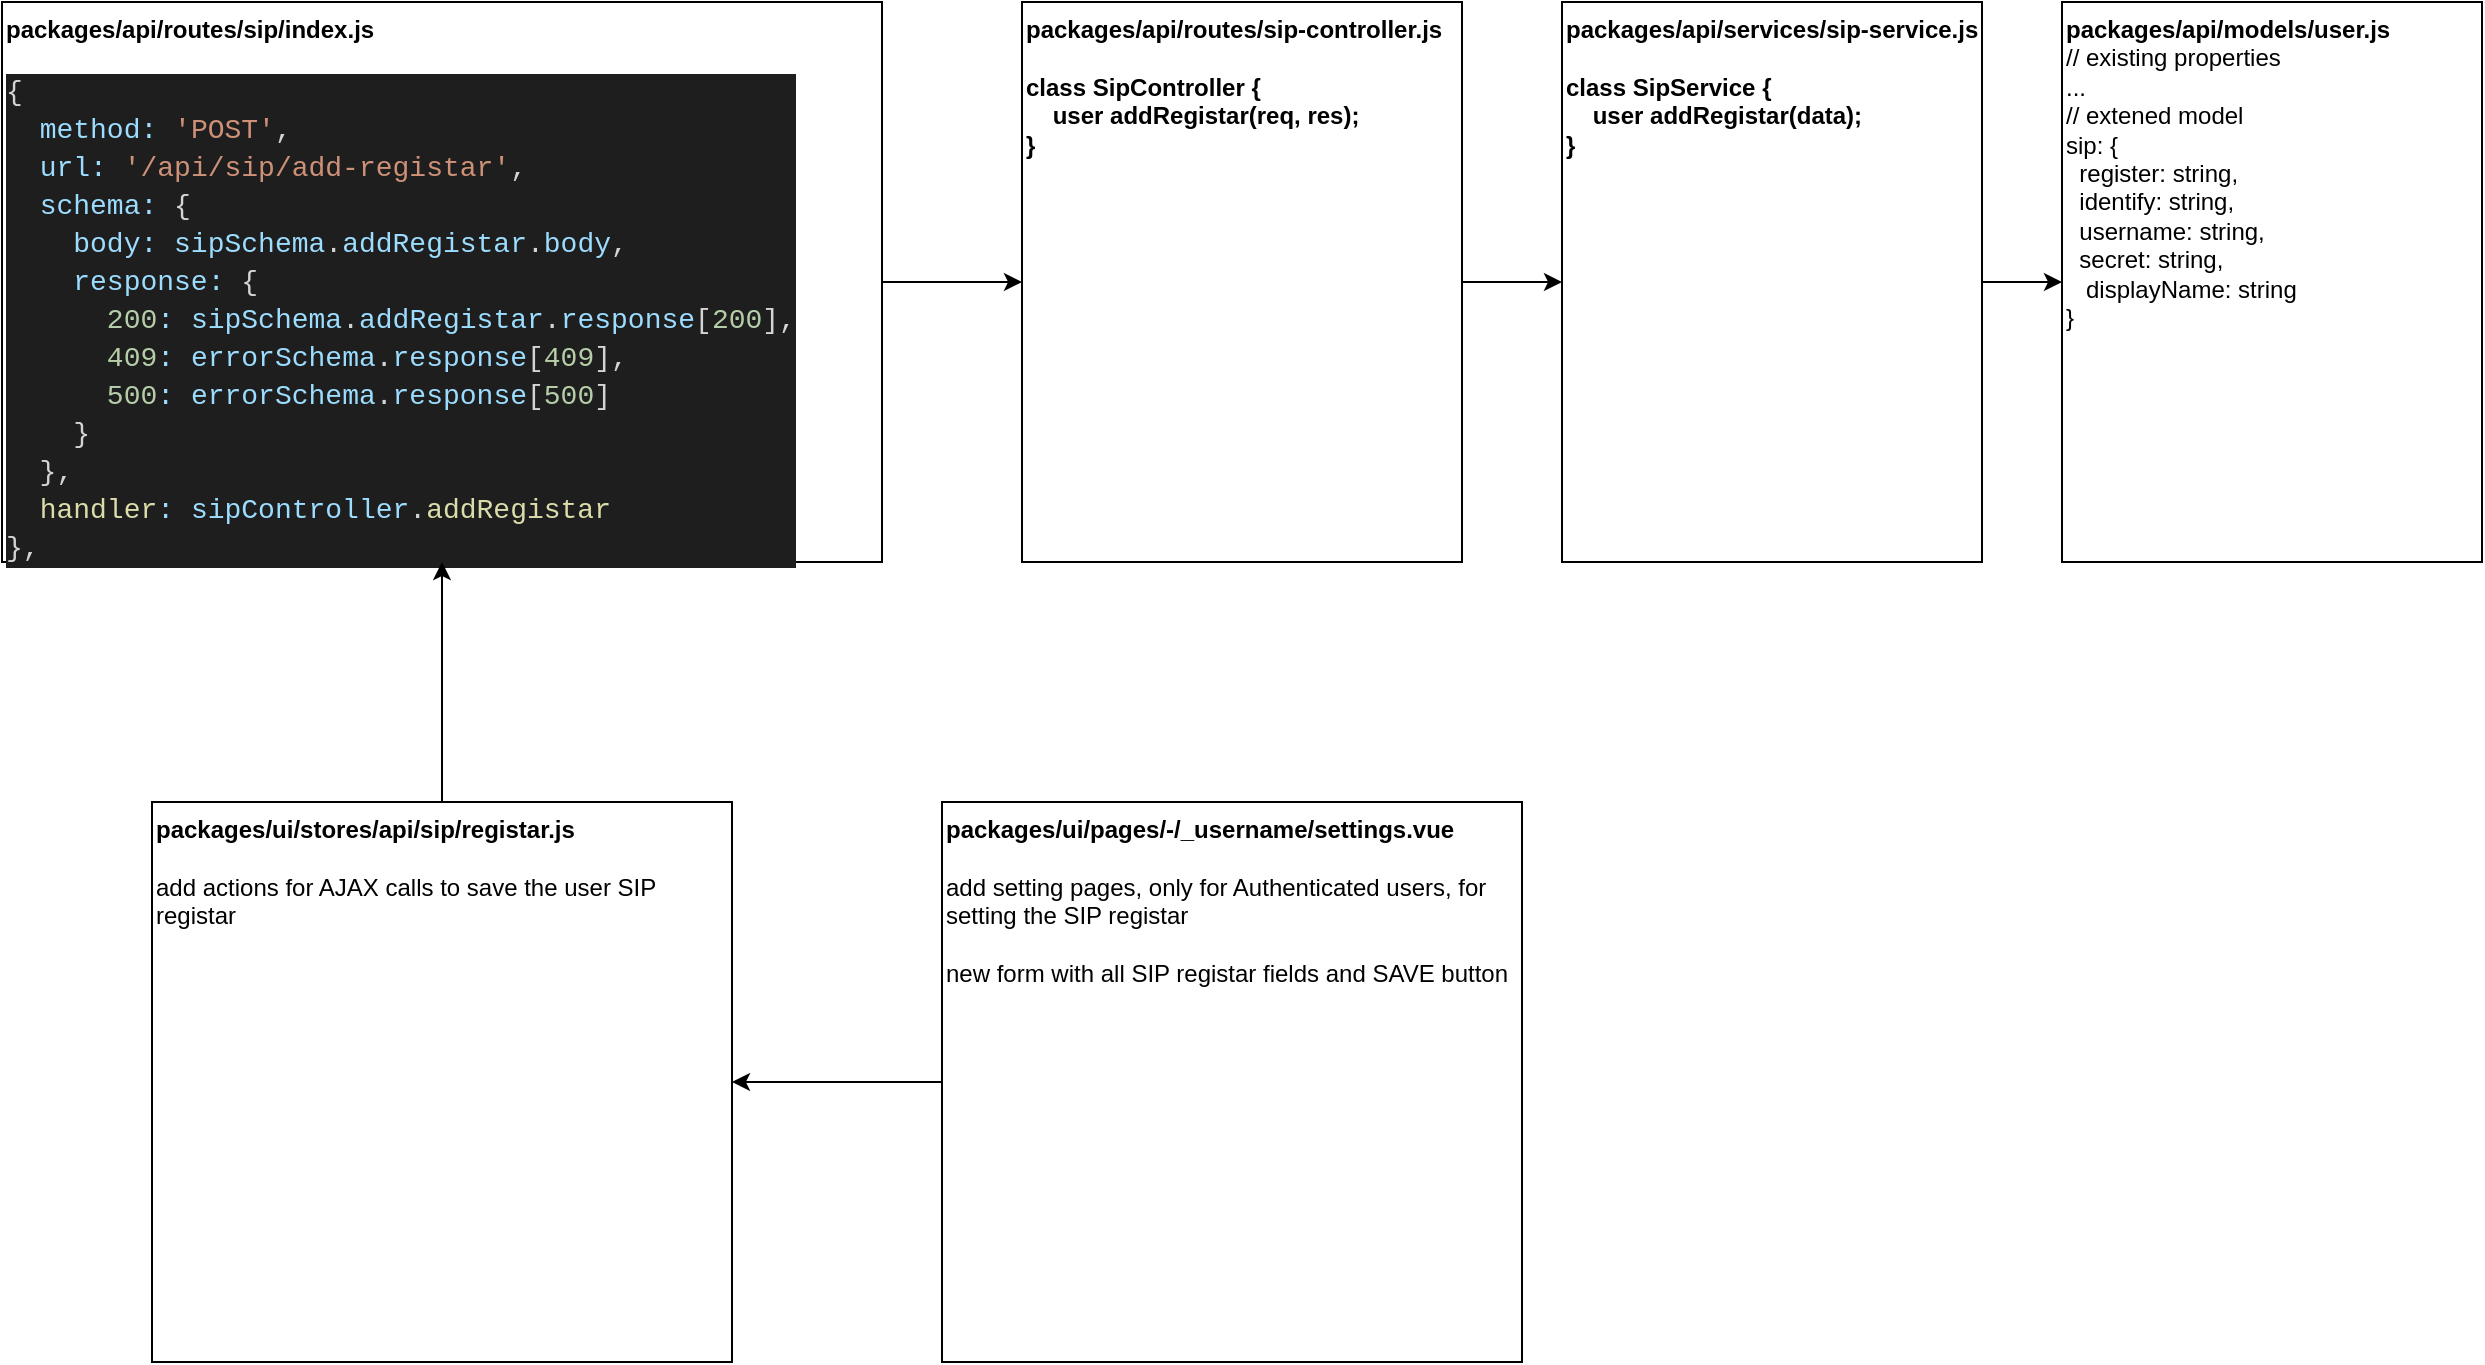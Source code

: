 <mxfile version="14.5.10" type="github" pages="2">
  <diagram id="6bqymBZvYrGDmIiO0pwY" name="Add-SIP-registar">
    <mxGraphModel dx="1632" dy="469" grid="1" gridSize="10" guides="1" tooltips="1" connect="1" arrows="1" fold="1" page="1" pageScale="1" pageWidth="850" pageHeight="1100" math="0" shadow="0">
      <root>
        <mxCell id="0" />
        <mxCell id="1" parent="0" />
        <mxCell id="uVbisnkl_uuRyzW3-3z8-1" value="&lt;b&gt;packages/api/models/user.js&lt;br&gt;&lt;/b&gt;// existing properties&lt;br&gt;...&amp;nbsp;&lt;br&gt;// extened model&lt;br&gt;sip: {&lt;br&gt;&amp;nbsp; register: string,&lt;br&gt;&amp;nbsp; identify: string,&lt;br&gt;&amp;nbsp; username: string,&lt;br&gt;&amp;nbsp; secret: string,&lt;br&gt;&amp;nbsp; &amp;nbsp;displayName: string&lt;br&gt;}" style="rounded=0;whiteSpace=wrap;html=1;align=left;verticalAlign=top;" parent="1" vertex="1">
          <mxGeometry x="510" y="120" width="210" height="280" as="geometry" />
        </mxCell>
        <mxCell id="uVbisnkl_uuRyzW3-3z8-4" style="edgeStyle=orthogonalEdgeStyle;rounded=0;orthogonalLoop=1;jettySize=auto;html=1;" parent="1" source="uVbisnkl_uuRyzW3-3z8-3" target="uVbisnkl_uuRyzW3-3z8-1" edge="1">
          <mxGeometry relative="1" as="geometry" />
        </mxCell>
        <mxCell id="uVbisnkl_uuRyzW3-3z8-3" value="&lt;b&gt;packages/api/services/sip-service.js&lt;br&gt;&lt;br&gt;class SipService {&lt;br&gt;&amp;nbsp; &amp;nbsp; user addRegistar(data);&lt;br&gt;}&lt;br&gt;&lt;/b&gt;" style="rounded=0;whiteSpace=wrap;html=1;align=left;verticalAlign=top;" parent="1" vertex="1">
          <mxGeometry x="260" y="120" width="210" height="280" as="geometry" />
        </mxCell>
        <mxCell id="uVbisnkl_uuRyzW3-3z8-7" style="edgeStyle=orthogonalEdgeStyle;rounded=0;orthogonalLoop=1;jettySize=auto;html=1;" parent="1" source="uVbisnkl_uuRyzW3-3z8-5" target="uVbisnkl_uuRyzW3-3z8-6" edge="1">
          <mxGeometry relative="1" as="geometry" />
        </mxCell>
        <mxCell id="uVbisnkl_uuRyzW3-3z8-5" value="&lt;b&gt;packages/api/routes/sip/index.js&lt;br&gt;&lt;br&gt;&lt;/b&gt;&lt;div style=&quot;color: rgb(212 , 212 , 212) ; background-color: rgb(30 , 30 , 30) ; font-family: &amp;#34;consolas&amp;#34; , &amp;#34;courier new&amp;#34; , monospace ; font-size: 14px ; line-height: 19px&quot;&gt;&lt;div&gt;{&lt;/div&gt;&lt;div&gt;&amp;nbsp;&amp;nbsp;&lt;span style=&quot;color: #9cdcfe&quot;&gt;method&lt;/span&gt;&lt;span style=&quot;color: #9cdcfe&quot;&gt;:&lt;/span&gt;&amp;nbsp;&lt;span style=&quot;color: #ce9178&quot;&gt;&#39;POST&#39;&lt;/span&gt;,&lt;/div&gt;&lt;div&gt;&amp;nbsp;&amp;nbsp;&lt;span style=&quot;color: #9cdcfe&quot;&gt;url&lt;/span&gt;&lt;span style=&quot;color: #9cdcfe&quot;&gt;:&lt;/span&gt;&amp;nbsp;&lt;span style=&quot;color: #ce9178&quot;&gt;&#39;/api/sip/add-registar&#39;&lt;/span&gt;,&lt;/div&gt;&lt;div&gt;&amp;nbsp;&amp;nbsp;&lt;span style=&quot;color: #9cdcfe&quot;&gt;schema&lt;/span&gt;&lt;span style=&quot;color: #9cdcfe&quot;&gt;:&lt;/span&gt;&amp;nbsp;{&lt;/div&gt;&lt;div&gt;&amp;nbsp;&amp;nbsp;&amp;nbsp;&amp;nbsp;&lt;span style=&quot;color: #9cdcfe&quot;&gt;body&lt;/span&gt;&lt;span style=&quot;color: #9cdcfe&quot;&gt;:&lt;/span&gt;&amp;nbsp;&lt;span style=&quot;color: #9cdcfe&quot;&gt;sipSchema&lt;/span&gt;.&lt;span style=&quot;color: #9cdcfe&quot;&gt;addRegistar&lt;/span&gt;.&lt;span style=&quot;color: #9cdcfe&quot;&gt;body&lt;/span&gt;,&lt;/div&gt;&lt;div&gt;&amp;nbsp;&amp;nbsp;&amp;nbsp;&amp;nbsp;&lt;span style=&quot;color: #9cdcfe&quot;&gt;response&lt;/span&gt;&lt;span style=&quot;color: #9cdcfe&quot;&gt;:&lt;/span&gt;&amp;nbsp;{&lt;/div&gt;&lt;div&gt;&amp;nbsp;&amp;nbsp;&amp;nbsp;&amp;nbsp;&amp;nbsp;&amp;nbsp;&lt;span style=&quot;color: #b5cea8&quot;&gt;200&lt;/span&gt;&lt;span style=&quot;color: #9cdcfe&quot;&gt;:&lt;/span&gt;&amp;nbsp;&lt;span style=&quot;color: #9cdcfe&quot;&gt;sipSchema&lt;/span&gt;.&lt;span style=&quot;color: #9cdcfe&quot;&gt;addRegistar&lt;/span&gt;.&lt;span style=&quot;color: #9cdcfe&quot;&gt;response&lt;/span&gt;[&lt;span style=&quot;color: #b5cea8&quot;&gt;200&lt;/span&gt;],&lt;/div&gt;&lt;div&gt;&amp;nbsp;&amp;nbsp;&amp;nbsp;&amp;nbsp;&amp;nbsp;&amp;nbsp;&lt;span style=&quot;color: #b5cea8&quot;&gt;409&lt;/span&gt;&lt;span style=&quot;color: #9cdcfe&quot;&gt;:&lt;/span&gt;&amp;nbsp;&lt;span style=&quot;color: #9cdcfe&quot;&gt;errorSchema&lt;/span&gt;.&lt;span style=&quot;color: #9cdcfe&quot;&gt;response&lt;/span&gt;[&lt;span style=&quot;color: #b5cea8&quot;&gt;409&lt;/span&gt;],&lt;/div&gt;&lt;div&gt;&amp;nbsp;&amp;nbsp;&amp;nbsp;&amp;nbsp;&amp;nbsp;&amp;nbsp;&lt;span style=&quot;color: #b5cea8&quot;&gt;500&lt;/span&gt;&lt;span style=&quot;color: #9cdcfe&quot;&gt;:&lt;/span&gt;&amp;nbsp;&lt;span style=&quot;color: #9cdcfe&quot;&gt;errorSchema&lt;/span&gt;.&lt;span style=&quot;color: #9cdcfe&quot;&gt;response&lt;/span&gt;[&lt;span style=&quot;color: #b5cea8&quot;&gt;500&lt;/span&gt;]&lt;/div&gt;&lt;div&gt;&amp;nbsp;&amp;nbsp;&amp;nbsp;&amp;nbsp;}&lt;/div&gt;&lt;div&gt;&amp;nbsp;&amp;nbsp;},&lt;/div&gt;&lt;div&gt;&amp;nbsp;&amp;nbsp;&lt;span style=&quot;color: #dcdcaa&quot;&gt;handler&lt;/span&gt;&lt;span style=&quot;color: #9cdcfe&quot;&gt;:&lt;/span&gt;&amp;nbsp;&lt;span style=&quot;color: #9cdcfe&quot;&gt;sipController&lt;/span&gt;.&lt;span style=&quot;color: #dcdcaa&quot;&gt;addRegistar&lt;/span&gt;&lt;/div&gt;&lt;div&gt;},&lt;/div&gt;&lt;/div&gt;" style="rounded=0;whiteSpace=wrap;html=1;align=left;verticalAlign=top;" parent="1" vertex="1">
          <mxGeometry x="-520" y="120" width="440" height="280" as="geometry" />
        </mxCell>
        <mxCell id="uVbisnkl_uuRyzW3-3z8-9" style="edgeStyle=orthogonalEdgeStyle;rounded=0;orthogonalLoop=1;jettySize=auto;html=1;" parent="1" source="uVbisnkl_uuRyzW3-3z8-6" target="uVbisnkl_uuRyzW3-3z8-3" edge="1">
          <mxGeometry relative="1" as="geometry" />
        </mxCell>
        <mxCell id="uVbisnkl_uuRyzW3-3z8-6" value="&lt;b&gt;packages/api/routes/sip-controller.js&lt;br&gt;&lt;br&gt;class SipController {&lt;br&gt;&amp;nbsp; &amp;nbsp; user addRegistar(req, res);&lt;br&gt;}&lt;br&gt;&lt;/b&gt;" style="rounded=0;whiteSpace=wrap;html=1;align=left;verticalAlign=top;" parent="1" vertex="1">
          <mxGeometry x="-10" y="120" width="220" height="280" as="geometry" />
        </mxCell>
        <mxCell id="uVbisnkl_uuRyzW3-3z8-11" style="edgeStyle=orthogonalEdgeStyle;rounded=0;orthogonalLoop=1;jettySize=auto;html=1;" parent="1" source="uVbisnkl_uuRyzW3-3z8-8" target="uVbisnkl_uuRyzW3-3z8-10" edge="1">
          <mxGeometry relative="1" as="geometry" />
        </mxCell>
        <mxCell id="uVbisnkl_uuRyzW3-3z8-8" value="&lt;b&gt;packages/ui/pages/-/_username/settings.vue&lt;/b&gt;&lt;br&gt;&lt;br&gt;add setting pages, only for Authenticated users, for setting the SIP registar&lt;br&gt;&lt;br&gt;new form with all SIP registar fields and SAVE button" style="rounded=0;whiteSpace=wrap;html=1;align=left;verticalAlign=top;" parent="1" vertex="1">
          <mxGeometry x="-50" y="520" width="290" height="280" as="geometry" />
        </mxCell>
        <mxCell id="uVbisnkl_uuRyzW3-3z8-12" style="edgeStyle=orthogonalEdgeStyle;rounded=0;orthogonalLoop=1;jettySize=auto;html=1;" parent="1" source="uVbisnkl_uuRyzW3-3z8-10" target="uVbisnkl_uuRyzW3-3z8-5" edge="1">
          <mxGeometry relative="1" as="geometry" />
        </mxCell>
        <mxCell id="uVbisnkl_uuRyzW3-3z8-10" value="&lt;b&gt;packages/ui/stores/api/sip/registar.js&lt;/b&gt;&lt;br&gt;&lt;br&gt;add actions for AJAX calls to save the user SIP registar" style="rounded=0;whiteSpace=wrap;html=1;align=left;verticalAlign=top;" parent="1" vertex="1">
          <mxGeometry x="-445" y="520" width="290" height="280" as="geometry" />
        </mxCell>
      </root>
    </mxGraphModel>
  </diagram>
  <diagram id="vuvVATC0s12OxyIqOTbj" name="Call-via-SIP-registar">
    <mxGraphModel dx="782" dy="469" grid="1" gridSize="10" guides="1" tooltips="1" connect="1" arrows="1" fold="1" page="1" pageScale="1" pageWidth="850" pageHeight="1100" math="0" shadow="0">
      <root>
        <mxCell id="WcSLpt09VlRKRORXUb0D-0" />
        <mxCell id="WcSLpt09VlRKRORXUb0D-1" parent="WcSLpt09VlRKRORXUb0D-0" />
        <mxCell id="oQyU8hKbXZ9UzGQpztwy-3" style="edgeStyle=orthogonalEdgeStyle;rounded=0;orthogonalLoop=1;jettySize=auto;html=1;" parent="WcSLpt09VlRKRORXUb0D-1" source="oQyU8hKbXZ9UzGQpztwy-0" target="oQyU8hKbXZ9UzGQpztwy-1" edge="1">
          <mxGeometry relative="1" as="geometry" />
        </mxCell>
        <mxCell id="oQyU8hKbXZ9UzGQpztwy-0" value="&lt;b&gt;packages/ui/components/left-panel&lt;/b&gt;&lt;br&gt;&lt;br&gt;- extend left-panel with new extension panel for &quot;Dial&quot;, that will have:&lt;br&gt;&amp;nbsp; &amp;nbsp;- 0-9 key pads&lt;br&gt;&amp;nbsp; &amp;nbsp;- textbox with typed number&lt;br&gt;&amp;nbsp; &amp;nbsp;- button dial" style="rounded=0;whiteSpace=wrap;html=1;align=left;verticalAlign=top;" parent="WcSLpt09VlRKRORXUb0D-1" vertex="1">
          <mxGeometry x="80" y="360" width="290" height="280" as="geometry" />
        </mxCell>
        <mxCell id="oQyU8hKbXZ9UzGQpztwy-4" style="edgeStyle=orthogonalEdgeStyle;rounded=0;orthogonalLoop=1;jettySize=auto;html=1;" parent="WcSLpt09VlRKRORXUb0D-1" source="oQyU8hKbXZ9UzGQpztwy-1" target="oQyU8hKbXZ9UzGQpztwy-2" edge="1">
          <mxGeometry relative="1" as="geometry" />
        </mxCell>
        <mxCell id="oQyU8hKbXZ9UzGQpztwy-1" value="&lt;b&gt;packages/ui/store/dial.js&lt;br&gt;&lt;/b&gt;&lt;br&gt;- implement new store dial.js similar to: conference.js&lt;br&gt;&lt;br&gt;with -&amp;gt; join()&lt;br&gt;&amp;nbsp; &amp;nbsp;1. init session&lt;br&gt;&amp;nbsp; &amp;nbsp;2. create session&lt;br&gt;&amp;nbsp; &amp;nbsp;3. sip join&lt;br&gt;&lt;br&gt;using the &lt;b&gt;user.sip&lt;/b&gt;&amp;nbsp;registar info" style="rounded=0;whiteSpace=wrap;html=1;align=left;verticalAlign=top;" parent="WcSLpt09VlRKRORXUb0D-1" vertex="1">
          <mxGeometry x="400" y="360" width="290" height="280" as="geometry" />
        </mxCell>
        <mxCell id="oQyU8hKbXZ9UzGQpztwy-6" style="edgeStyle=orthogonalEdgeStyle;rounded=0;orthogonalLoop=1;jettySize=auto;html=1;" parent="WcSLpt09VlRKRORXUb0D-1" source="oQyU8hKbXZ9UzGQpztwy-2" target="oQyU8hKbXZ9UzGQpztwy-5" edge="1">
          <mxGeometry relative="1" as="geometry" />
        </mxCell>
        <mxCell id="oQyU8hKbXZ9UzGQpztwy-2" value="&lt;b&gt;packages/ui/store/sip/*.*&lt;br&gt;&lt;/b&gt;&lt;br&gt;- adjust api.js, handlers.js, handle.js, index.js and updates.js to support 1-on-1 SIP calls" style="rounded=0;whiteSpace=wrap;html=1;align=left;verticalAlign=top;" parent="WcSLpt09VlRKRORXUb0D-1" vertex="1">
          <mxGeometry x="720" y="360" width="290" height="280" as="geometry" />
        </mxCell>
        <mxCell id="oQyU8hKbXZ9UzGQpztwy-5" value="&lt;b&gt;packages/ui/services/handle-dto.js&lt;br&gt;&lt;/b&gt;&lt;br&gt;- current implementation stores the the &lt;b&gt;sip info&lt;/b&gt;&amp;nbsp;based on the Astrisk server. We need to make that dynamic, if it&#39;s 1-on-1 call via the newly created &lt;b&gt;user.sip&lt;/b&gt;&amp;nbsp;registar info, then pass that info instead, otherwise leave the Asterisk info&lt;br&gt;&lt;br&gt;- for that purpose u made add additional flag: &lt;b&gt;this.viaAsterisk = true&lt;/b&gt; that u can overwrite in case making 1-on-1 SIP calls" style="rounded=0;whiteSpace=wrap;html=1;align=left;verticalAlign=top;" parent="WcSLpt09VlRKRORXUb0D-1" vertex="1">
          <mxGeometry x="1040" y="360" width="290" height="280" as="geometry" />
        </mxCell>
      </root>
    </mxGraphModel>
  </diagram>
</mxfile>
